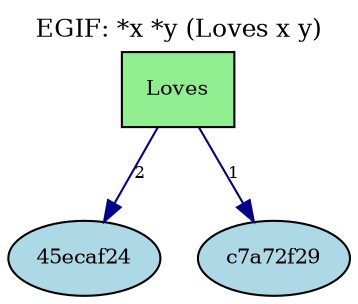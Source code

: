 digraph EG {
  rankdir=TB;
  compound=true;
  node [fontsize=10];

  label="EGIF: *x *y (Loves x y)";
  labelloc="t";
  fontsize=12;

  "pred_e_1347eb43" [label="Loves", shape=box, style=filled, fillcolor=lightgreen];
  "Vertex(id='v_45ecaf24', label=None, is_generic=True)" [label="45ecaf24", shape=ellipse, style=filled, fillcolor=lightblue];
  "Vertex(id='v_c7a72f29', label=None, is_generic=True)" [label="c7a72f29", shape=ellipse, style=filled, fillcolor=lightblue];
  // ν mapping connections
  "pred_e_1347eb43" -> "Vertex(id='v_c7a72f29', label=None, is_generic=True)" [label="1", color=darkblue, fontsize=8];
  "pred_e_1347eb43" -> "Vertex(id='v_45ecaf24', label=None, is_generic=True)" [label="2", color=darkblue, fontsize=8];
}